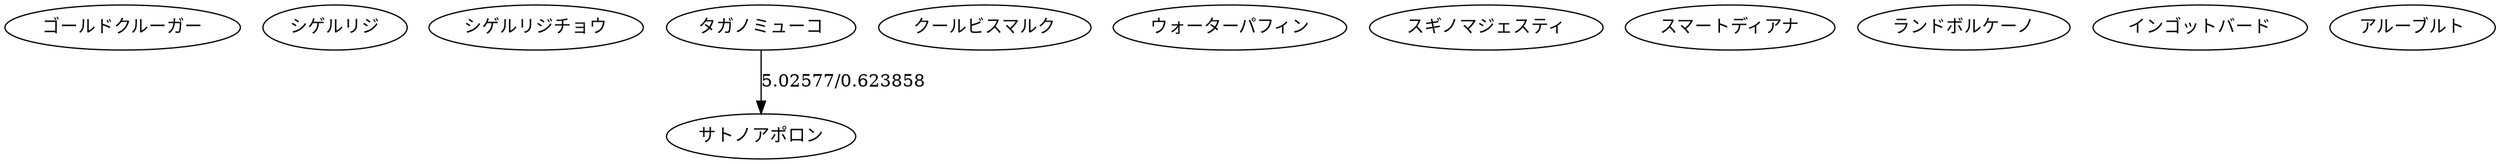 digraph G {
0[label=ゴールドクルーガー];
1[label=シゲルリジ];
2[label=シゲルリジチョウ];
3[label=タガノミューコ];
4[label=クールビスマルク];
5[label=ウォーターパフィン];
6[label=スギノマジェスティ];
7[label=スマートディアナ];
8[label=ランドボルケーノ];
9[label=インゴットバード];
10[label=アルーブルト];
11[label=サトノアポロン];
3->11[label="5.02577/0.623858"];
}
